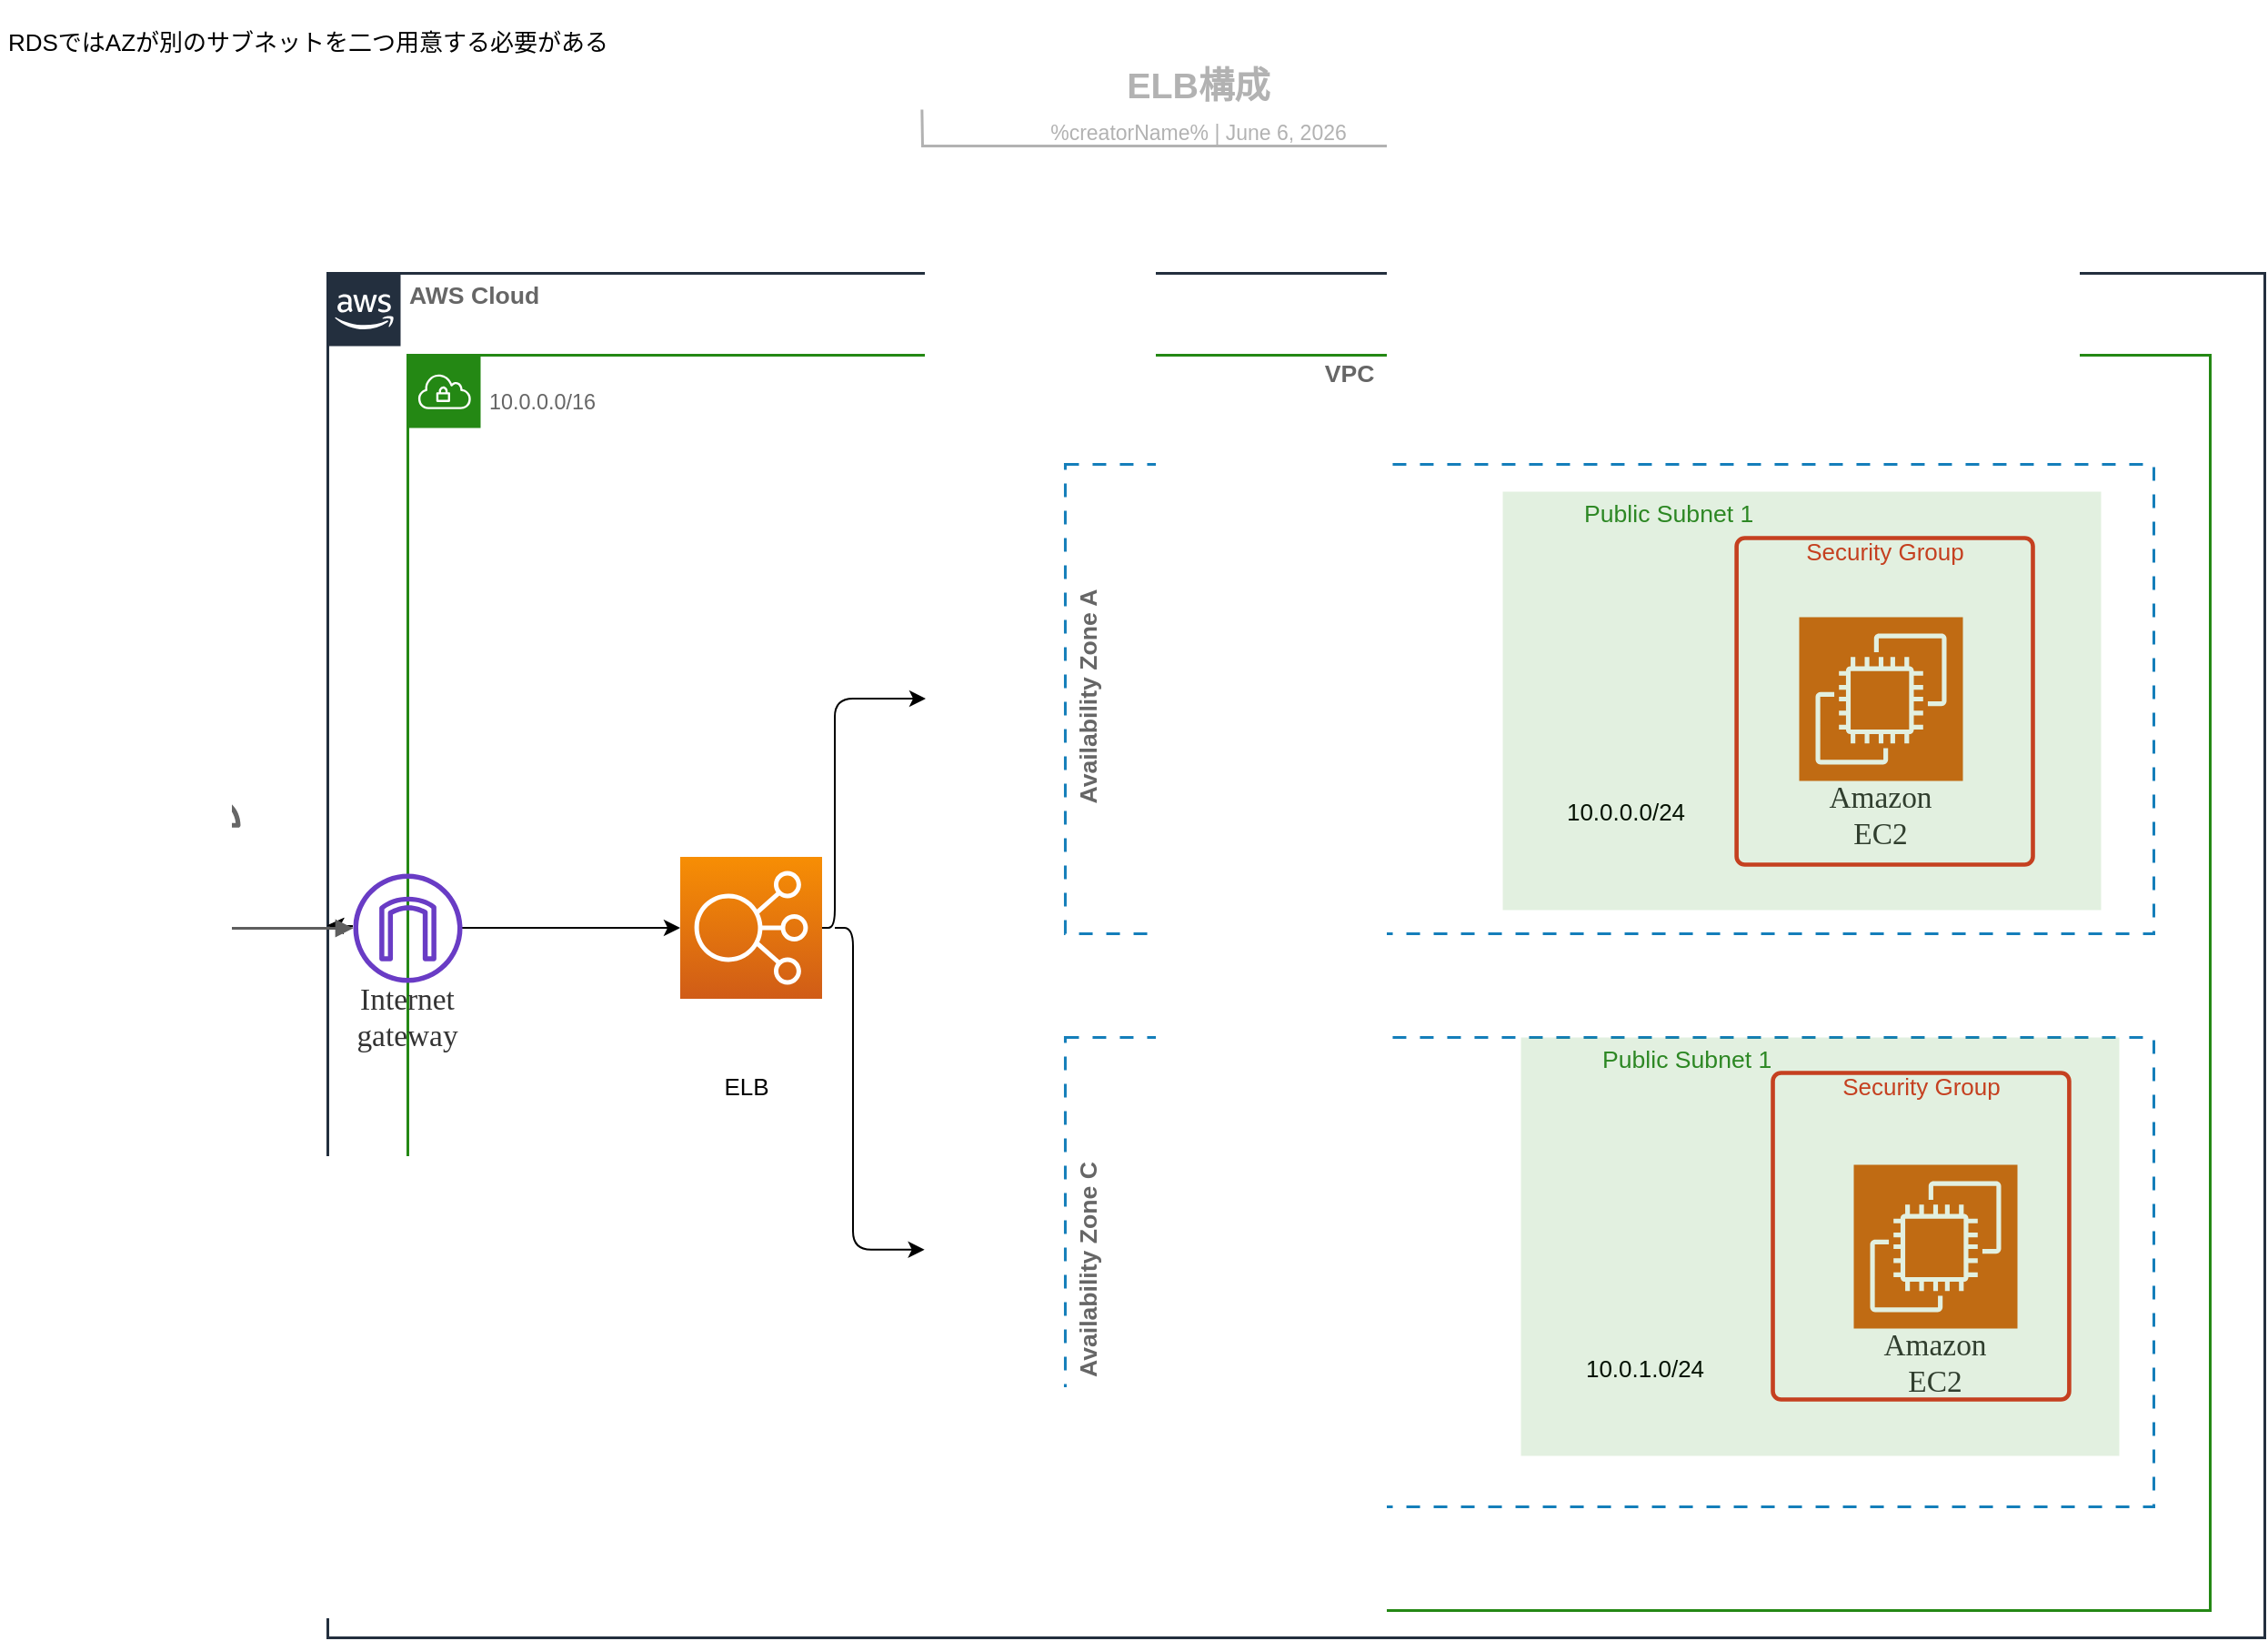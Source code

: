 <mxfile>
    <diagram id="COzKJZZQb2DtY6U1lg2Z" name="Page-1">
        <mxGraphModel dx="1383" dy="786" grid="1" gridSize="10" guides="1" tooltips="1" connect="1" arrows="1" fold="1" page="1" pageScale="1" pageWidth="827" pageHeight="1169" math="0" shadow="0">
            <root>
                <mxCell id="0"/>
                <mxCell id="1" parent="0"/>
                <UserObject label="" lucidchartObjectId="LuR-U8kyJd_m" id="zQZGqaTvdZe9Iy5OYycm-5">
                    <mxCell style="html=1;overflow=block;blockSpacing=1;whiteSpace=wrap;shape=mxgraph.aws4.users;labelPosition=center;verticalLabelPosition=bottom;align=center;verticalAlign=top;pointerEvents=1;fontSize=13;spacing=0;strokeOpacity=100;fillOpacity=100;fillColor=#666666;strokeWidth=1.5;strokeColor=none;" parent="1" vertex="1">
                        <mxGeometry x="76" y="451" width="57" height="57" as="geometry"/>
                    </mxCell>
                </UserObject>
                <UserObject label="&lt;div style=&quot;display: flex ; justify-content: center ; text-align: center ; align-items: baseline ; font-size: 0 ; line-height: 1.25 ; margin-top: -2px&quot;&gt;&lt;span&gt;&lt;span style=&quot;font-size: 13.3px ; color: #666666 ; font-weight: bold&quot;&gt;VPC&lt;br&gt;&lt;/span&gt;&lt;/span&gt;&lt;/div&gt;&lt;div style=&quot;display: flex ; justify-content: flex-start ; text-align: left ; align-items: baseline ; font-size: 0 ; line-height: 1.25 ; margin-top: -2px&quot;&gt;&lt;span&gt;&lt;span style=&quot;font-size: 13px ; color: #666666&quot;&gt;&lt;span style=&quot;font-size: 11.7px ; color: #666666&quot;&gt;10.0.0.0/16&lt;/span&gt;&lt;/span&gt;&lt;/span&gt;&lt;/div&gt;" lucidchartObjectId="LuR-KLFWu2TW" id="zQZGqaTvdZe9Iy5OYycm-6">
                    <mxCell style="html=1;overflow=block;blockSpacing=1;whiteSpace=wrap;shape=mxgraph.aws4.group;grIcon=mxgraph.aws4.group_vpc;verticalAlign=top;align=left;grIconSize=40;spacingLeft=45;spacingTop=5;fontColor=#2C8723;container=1;pointerEvents=0;collapsible=0;recursiveResize=0;fontSize=13;spacing=0;strokeColor=#248814;strokeOpacity=100;fillOpacity=0;fillColor=#000000;strokeWidth=1.5;" parent="1" vertex="1">
                        <mxGeometry x="225" y="225" width="991" height="690" as="geometry"/>
                    </mxCell>
                </UserObject>
                <UserObject label="AWS Cloud" lucidchartObjectId="LuR-FV8~V6.N" id="zQZGqaTvdZe9Iy5OYycm-7">
                    <mxCell style="html=1;overflow=block;blockSpacing=1;whiteSpace=wrap;shape=mxgraph.aws4.group;grIcon=mxgraph.aws4.group_aws_cloud_alt;verticalAlign=top;align=left;grIconSize=40;spacingLeft=45;spacingTop=5;container=1;pointerEvents=0;collapsible=0;recursiveResize=0;fontSize=13.3;fontColor=#666666;fontStyle=1;spacing=0;strokeColor=#232f3e;strokeOpacity=100;fillOpacity=0;fillColor=#000000;strokeWidth=1.5;" parent="1" vertex="1">
                        <mxGeometry x="181" y="180" width="1065" height="750" as="geometry"/>
                    </mxCell>
                </UserObject>
                <mxCell id="6" value="" style="sketch=0;points=[[0,0,0],[0.25,0,0],[0.5,0,0],[0.75,0,0],[1,0,0],[0,1,0],[0.25,1,0],[0.5,1,0],[0.75,1,0],[1,1,0],[0,0.25,0],[0,0.5,0],[0,0.75,0],[1,0.25,0],[1,0.5,0],[1,0.75,0]];outlineConnect=0;fontColor=#232F3E;gradientColor=#F78E04;gradientDirection=north;fillColor=#D05C17;strokeColor=#ffffff;dashed=0;verticalLabelPosition=bottom;verticalAlign=top;align=center;html=1;fontSize=12;fontStyle=0;aspect=fixed;shape=mxgraph.aws4.resourceIcon;resIcon=mxgraph.aws4.elastic_load_balancing;" vertex="1" parent="zQZGqaTvdZe9Iy5OYycm-7">
                    <mxGeometry x="194" y="321" width="78" height="78" as="geometry"/>
                </mxCell>
                <UserObject label="ELB" lucidchartObjectId="dBT-.tcLRFno" id="11">
                    <mxCell style="html=1;overflow=block;blockSpacing=1;whiteSpace=wrap;fontSize=13;spacing=3.8;strokeOpacity=100;fillOpacity=100;fillColor=#ffffff;strokeWidth=0.8;strokeColor=none;" vertex="1" parent="zQZGqaTvdZe9Iy5OYycm-7">
                        <mxGeometry x="194.003" y="430" width="73.153" height="34" as="geometry"/>
                    </mxCell>
                </UserObject>
                <mxCell id="zQZGqaTvdZe9Iy5OYycm-8" value="" style="group;dropTarget=0;pointerEvents=0;" parent="1" vertex="1">
                    <mxGeometry x="340" y="60" width="640" height="45" as="geometry"/>
                </mxCell>
                <UserObject label="ELB構成" lucidchartObjectId="LuR-k2C7G9.U" id="zQZGqaTvdZe9Iy5OYycm-9">
                    <mxCell style="points=[[0.262,0.967,0],[0.742,0.967,0]];html=1;overflow=block;blockSpacing=1;whiteSpace=wrap;fontSize=19.7;fontColor=#b2b2b2;fontStyle=1;align=center;spacingLeft=7;spacingRight=7;spacingTop=2;spacing=3;strokeOpacity=0;fillOpacity=0;rounded=1;absoluteArcSize=1;arcSize=12;fillColor=#ffffff;strokeWidth=1.5;" parent="zQZGqaTvdZe9Iy5OYycm-8" vertex="1">
                        <mxGeometry width="640" height="31" as="geometry"/>
                    </mxCell>
                </UserObject>
                <UserObject label="%creatorName%  |  %date{mmmm d, yyyy}%" placeholders="1" lucidchartObjectId="LuR-t7FvLVTg" id="zQZGqaTvdZe9Iy5OYycm-10">
                    <mxCell style="html=1;overflow=block;blockSpacing=1;whiteSpace=wrap;fontSize=11.5;fontColor=#b2b2b2;align=center;spacingLeft=7;spacingRight=7;spacingTop=2;spacing=3;strokeOpacity=0;fillOpacity=0;rounded=1;absoluteArcSize=1;arcSize=12;fillColor=#ffffff;strokeWidth=1.5;" parent="zQZGqaTvdZe9Iy5OYycm-8" vertex="1">
                        <mxGeometry y="31" width="640" height="14" as="geometry"/>
                    </mxCell>
                </UserObject>
                <UserObject label="" lucidchartObjectId="LuR-H_M8iPB2" id="zQZGqaTvdZe9Iy5OYycm-11">
                    <mxCell style="html=1;jettySize=18;whiteSpace=wrap;fontSize=13;fontFamily=Helvetica;strokeColor=#b2b2b2;strokeOpacity=100;strokeWidth=1.5;rounded=0;startArrow=none;endArrow=none;exitX=0.262;exitY=0.967;exitPerimeter=0;entryX=0.742;entryY=0.967;entryPerimeter=0;" parent="zQZGqaTvdZe9Iy5OYycm-8" source="zQZGqaTvdZe9Iy5OYycm-9" target="zQZGqaTvdZe9Iy5OYycm-9" edge="1">
                        <mxGeometry width="100" height="100" relative="1" as="geometry">
                            <Array as="points">
                                <mxPoint x="168" y="50" generated="1"/>
                                <mxPoint x="475" y="50" generated="1"/>
                            </Array>
                        </mxGeometry>
                    </mxCell>
                </UserObject>
                <mxCell id="zQZGqaTvdZe9Iy5OYycm-12" value="" style="group;dropTarget=0;pointerEvents=0;" parent="1" vertex="1">
                    <mxGeometry x="510" y="285" width="675" height="258" as="geometry"/>
                </mxCell>
                <UserObject label="" lucidchartObjectId="LuR-6gXiOFL5" id="zQZGqaTvdZe9Iy5OYycm-13">
                    <mxCell style="html=1;overflow=block;blockSpacing=1;whiteSpace=wrap;verticalAlign=top;dashed=1;dashPattern=5 5;fontColor=#0E82B8;strokeOpacity=100;strokeColor=#147eba;container=1;pointerEvents=0;collapsible=0;recursiveResize=0;fontSize=13;align=center;spacing=0;fillOpacity=0;fillColor=#000000;strokeWidth=1.5;" parent="zQZGqaTvdZe9Iy5OYycm-12" vertex="1">
                        <mxGeometry x="76.478" width="598.522" height="258" as="geometry"/>
                    </mxCell>
                </UserObject>
                <UserObject label="Security Group" lucidchartObjectId="d.S-8giytdJA" id="zQZGqaTvdZe9Iy5OYycm-1">
                    <mxCell style="html=1;overflow=block;blockSpacing=1;whiteSpace=wrap;verticalAlign=top;container=1;pointerEvents=0;collapsible=0;recursiveResize=0;fontSize=13;fontColor=#dd3522;spacing=0;strokeColor=#dd3522;strokeOpacity=100;fillOpacity=0;rounded=1;absoluteArcSize=1;arcSize=9;fillColor=#ffffff;strokeWidth=2.3;" parent="zQZGqaTvdZe9Iy5OYycm-13" vertex="1">
                        <mxGeometry x="369.089" y="40.5" width="162.931" height="179.5" as="geometry"/>
                    </mxCell>
                </UserObject>
                <UserObject label="Availability Zone A" lucidchartObjectId="LuR-p6-e6cwh" id="zQZGqaTvdZe9Iy5OYycm-14">
                    <mxCell style="html=1;overflow=block;blockSpacing=1;whiteSpace=wrap;fontSize=13.3;fontColor=#666666;fontStyle=1;align=center;spacing=3.8;verticalAlign=bottom;strokeOpacity=0;fillOpacity=0;rotation=-90;fillColor=#ffffff;strokeWidth=1.5;" parent="zQZGqaTvdZe9Iy5OYycm-12" vertex="1">
                        <mxGeometry y="115" width="171.576" height="27" as="geometry"/>
                    </mxCell>
                </UserObject>
                <mxCell id="zQZGqaTvdZe9Iy5OYycm-22" value="" style="group;dropTarget=0;pointerEvents=0;" parent="1" vertex="1">
                    <mxGeometry x="510" y="600" width="675" height="258" as="geometry"/>
                </mxCell>
                <UserObject label="" lucidchartObjectId=".QR-Pv~3ltEh" id="zQZGqaTvdZe9Iy5OYycm-23">
                    <mxCell style="html=1;overflow=block;blockSpacing=1;whiteSpace=wrap;verticalAlign=top;dashed=1;dashPattern=5 5;fontColor=#0E82B8;strokeOpacity=100;strokeColor=#147eba;container=1;pointerEvents=0;collapsible=0;recursiveResize=0;fontSize=13;align=center;spacing=0;fillOpacity=0;fillColor=#000000;strokeWidth=1.5;" parent="zQZGqaTvdZe9Iy5OYycm-22" vertex="1">
                        <mxGeometry x="76.478" width="598.522" height="258" as="geometry"/>
                    </mxCell>
                </UserObject>
                <UserObject label="Security Group" lucidchartObjectId="d.S-8giytdJA" id="4">
                    <mxCell style="html=1;overflow=block;blockSpacing=1;whiteSpace=wrap;verticalAlign=top;container=1;pointerEvents=0;collapsible=0;recursiveResize=0;fontSize=13;fontColor=#dd3522;spacing=0;strokeColor=#dd3522;strokeOpacity=100;fillOpacity=0;rounded=1;absoluteArcSize=1;arcSize=9;fillColor=#ffffff;strokeWidth=2.3;" vertex="1" parent="zQZGqaTvdZe9Iy5OYycm-23">
                        <mxGeometry x="389.039" y="19.5" width="162.931" height="179.5" as="geometry"/>
                    </mxCell>
                </UserObject>
                <UserObject label="10.0.1.0/24" lucidchartObjectId="dBT-.tcLRFno" id="zQZGqaTvdZe9Iy5OYycm-34">
                    <mxCell style="html=1;overflow=block;blockSpacing=1;whiteSpace=wrap;fontSize=13;spacing=3.8;strokeOpacity=100;fillOpacity=100;fillColor=#ffffff;strokeWidth=0.8;strokeColor=none;" parent="zQZGqaTvdZe9Iy5OYycm-23" vertex="1">
                        <mxGeometry x="282.635" y="165" width="73.153" height="34" as="geometry"/>
                    </mxCell>
                </UserObject>
                <UserObject label="Availability Zone C" lucidchartObjectId=".QR-HcqmJM00" id="zQZGqaTvdZe9Iy5OYycm-24">
                    <mxCell style="html=1;overflow=block;blockSpacing=1;whiteSpace=wrap;fontSize=13.3;fontColor=#666666;fontStyle=1;align=center;spacing=3.8;verticalAlign=bottom;strokeOpacity=0;fillOpacity=0;rotation=-90;fillColor=#ffffff;strokeWidth=1.5;" parent="zQZGqaTvdZe9Iy5OYycm-22" vertex="1">
                        <mxGeometry y="115" width="171.576" height="27" as="geometry"/>
                    </mxCell>
                </UserObject>
                <UserObject label="Amazon EC2" lucidchartObjectId="gaS-FAgdg23W" id="zQZGqaTvdZe9Iy5OYycm-25">
                    <mxCell style="html=1;overflow=block;blockSpacing=1;whiteSpace=wrap;shape=mxgraph.aws4.resourceIcon;resIcon=mxgraph.aws4.ec2;verticalLabelPosition=bottom;align=center;verticalAlign=top;strokeColor=#ffffff;pointerEvents=1;fontSize=16.7;fontFamily=Lucid JP;fontColor=#333333;spacing=0;strokeOpacity=100;rounded=1;absoluteArcSize=1;arcSize=9;fillColor=#d86613;strokeWidth=2.3;" parent="1" vertex="1">
                        <mxGeometry x="990" y="369" width="90" height="90" as="geometry"/>
                    </mxCell>
                </UserObject>
                <mxCell id="16" style="edgeStyle=none;html=1;" edge="1" parent="1" source="zQZGqaTvdZe9Iy5OYycm-27" target="zQZGqaTvdZe9Iy5OYycm-7">
                    <mxGeometry relative="1" as="geometry"/>
                </mxCell>
                <mxCell id="17" style="edgeStyle=none;html=1;" edge="1" parent="1" source="zQZGqaTvdZe9Iy5OYycm-27" target="zQZGqaTvdZe9Iy5OYycm-7">
                    <mxGeometry relative="1" as="geometry"/>
                </mxCell>
                <mxCell id="19" style="edgeStyle=none;html=1;entryX=0;entryY=0.5;entryDx=0;entryDy=0;entryPerimeter=0;" edge="1" parent="1" source="zQZGqaTvdZe9Iy5OYycm-27" target="6">
                    <mxGeometry relative="1" as="geometry"/>
                </mxCell>
                <UserObject label="Internet gateway" lucidchartObjectId="X7S-EDn-ZCxY" id="zQZGqaTvdZe9Iy5OYycm-27">
                    <mxCell style="html=1;overflow=block;blockSpacing=1;whiteSpace=wrap;shape=mxgraph.aws4.internet_gateway;labelPosition=center;verticalLabelPosition=bottom;align=center;verticalAlign=top;pointerEvents=1;fontSize=16.7;fontFamily=Lucid JP;fontColor=#333333;spacing=0;strokeColor=#5e5e5e;strokeOpacity=100;rounded=1;absoluteArcSize=1;arcSize=9;fillColor=#693cc5;strokeWidth=2.3;" parent="1" vertex="1">
                        <mxGeometry x="195" y="510" width="60" height="60" as="geometry"/>
                    </mxCell>
                </UserObject>
                <UserObject label="" lucidchartObjectId="~7S-YVp3-NV5" id="zQZGqaTvdZe9Iy5OYycm-28">
                    <mxCell style="html=1;jettySize=18;whiteSpace=wrap;fontSize=13;strokeColor=#5E5E5E;strokeWidth=1.5;rounded=1;arcSize=12;edgeStyle=orthogonalEdgeStyle;startArrow=none;endArrow=block;endFill=1;exitX=0.5;exitY=1;exitPerimeter=0;entryX=0;entryY=0.5;entryPerimeter=0;" parent="1" source="zQZGqaTvdZe9Iy5OYycm-5" target="zQZGqaTvdZe9Iy5OYycm-27" edge="1">
                        <mxGeometry width="100" height="100" relative="1" as="geometry">
                            <Array as="points"/>
                        </mxGeometry>
                    </mxCell>
                </UserObject>
                <UserObject label="RDSではAZが別のサブネットを二つ用意する必要がある" lucidchartObjectId="mbT-6RMTp-nP" id="zQZGqaTvdZe9Iy5OYycm-29">
                    <mxCell style="html=1;overflow=block;blockSpacing=1;whiteSpace=wrap;fontSize=13;spacing=3.8;strokeOpacity=100;fillOpacity=100;fillColor=#ffffff;strokeWidth=0.8;strokeColor=none;" parent="1" vertex="1">
                        <mxGeometry x="1" y="30" width="339" height="45" as="geometry"/>
                    </mxCell>
                </UserObject>
                <UserObject label="10.0.0.0/24" lucidchartObjectId="2yT-frc1QBiO" id="zQZGqaTvdZe9Iy5OYycm-32">
                    <mxCell style="html=1;overflow=block;blockSpacing=1;whiteSpace=wrap;fontSize=13;spacing=3.8;strokeOpacity=100;fillOpacity=100;fillColor=#ffffff;strokeWidth=0.8;strokeColor=none;" parent="1" vertex="1">
                        <mxGeometry x="840" y="459" width="110" height="34" as="geometry"/>
                    </mxCell>
                </UserObject>
                <UserObject label="Amazon EC2" lucidchartObjectId="gaS-FAgdg23W" id="5">
                    <mxCell style="html=1;overflow=block;blockSpacing=1;whiteSpace=wrap;shape=mxgraph.aws4.resourceIcon;resIcon=mxgraph.aws4.ec2;verticalLabelPosition=bottom;align=center;verticalAlign=top;strokeColor=#ffffff;pointerEvents=1;fontSize=16.7;fontFamily=Lucid JP;fontColor=#333333;spacing=0;strokeOpacity=100;rounded=1;absoluteArcSize=1;arcSize=9;fillColor=#d86613;strokeWidth=2.3;" vertex="1" parent="1">
                        <mxGeometry x="1020" y="670" width="90" height="90" as="geometry"/>
                    </mxCell>
                </UserObject>
                <mxCell id="9" value="" style="edgeStyle=elbowEdgeStyle;elbow=horizontal;endArrow=classic;html=1;exitX=1;exitY=0.5;exitDx=0;exitDy=0;exitPerimeter=0;entryX=0;entryY=0.5;entryDx=0;entryDy=0;" edge="1" parent="1" source="6" target="zQZGqaTvdZe9Iy5OYycm-12">
                    <mxGeometry width="50" height="50" relative="1" as="geometry">
                        <mxPoint x="570" y="490" as="sourcePoint"/>
                        <mxPoint x="620" y="440" as="targetPoint"/>
                        <Array as="points">
                            <mxPoint x="460" y="470"/>
                        </Array>
                    </mxGeometry>
                </mxCell>
                <mxCell id="10" value="" style="edgeStyle=elbowEdgeStyle;elbow=horizontal;endArrow=classic;html=1;entryX=-0.001;entryY=0.453;entryDx=0;entryDy=0;entryPerimeter=0;" edge="1" parent="1" target="zQZGqaTvdZe9Iy5OYycm-22">
                    <mxGeometry width="50" height="50" relative="1" as="geometry">
                        <mxPoint x="460" y="540" as="sourcePoint"/>
                        <mxPoint x="520" y="424" as="targetPoint"/>
                        <Array as="points">
                            <mxPoint x="470" y="480"/>
                        </Array>
                    </mxGeometry>
                </mxCell>
                <UserObject label="Public Subnet 1" lucidchartObjectId="LuR-Xy81THU6" id="12">
                    <mxCell style="html=1;overflow=block;blockSpacing=1;whiteSpace=wrap;shape=mxgraph.aws4.group;grIcon=mxgraph.aws4.group_security_group;grStroke=0;verticalAlign=top;align=left;grIconSize=40;spacingLeft=45;spacingTop=5;strokeColor=#2C8723;fontColor=#2C8723;fillOpacity=13;fillColor=#248814;container=1;pointerEvents=0;collapsible=0;recursiveResize=0;fontSize=13.3;spacing=0;strokeOpacity=0;strokeWidth=1.5;" vertex="1" parent="1">
                        <mxGeometry x="827" y="300" width="329" height="230" as="geometry"/>
                    </mxCell>
                </UserObject>
                <UserObject label="Public Subnet 1" lucidchartObjectId="LuR-Xy81THU6" id="15">
                    <mxCell style="html=1;overflow=block;blockSpacing=1;whiteSpace=wrap;shape=mxgraph.aws4.group;grIcon=mxgraph.aws4.group_security_group;grStroke=0;verticalAlign=top;align=left;grIconSize=40;spacingLeft=45;spacingTop=5;strokeColor=#2C8723;fontColor=#2C8723;fillOpacity=13;fillColor=#248814;container=1;pointerEvents=0;collapsible=0;recursiveResize=0;fontSize=13.3;spacing=0;strokeOpacity=0;strokeWidth=1.5;" vertex="1" parent="1">
                        <mxGeometry x="837" y="600" width="329" height="230" as="geometry"/>
                    </mxCell>
                </UserObject>
            </root>
        </mxGraphModel>
    </diagram>
</mxfile>